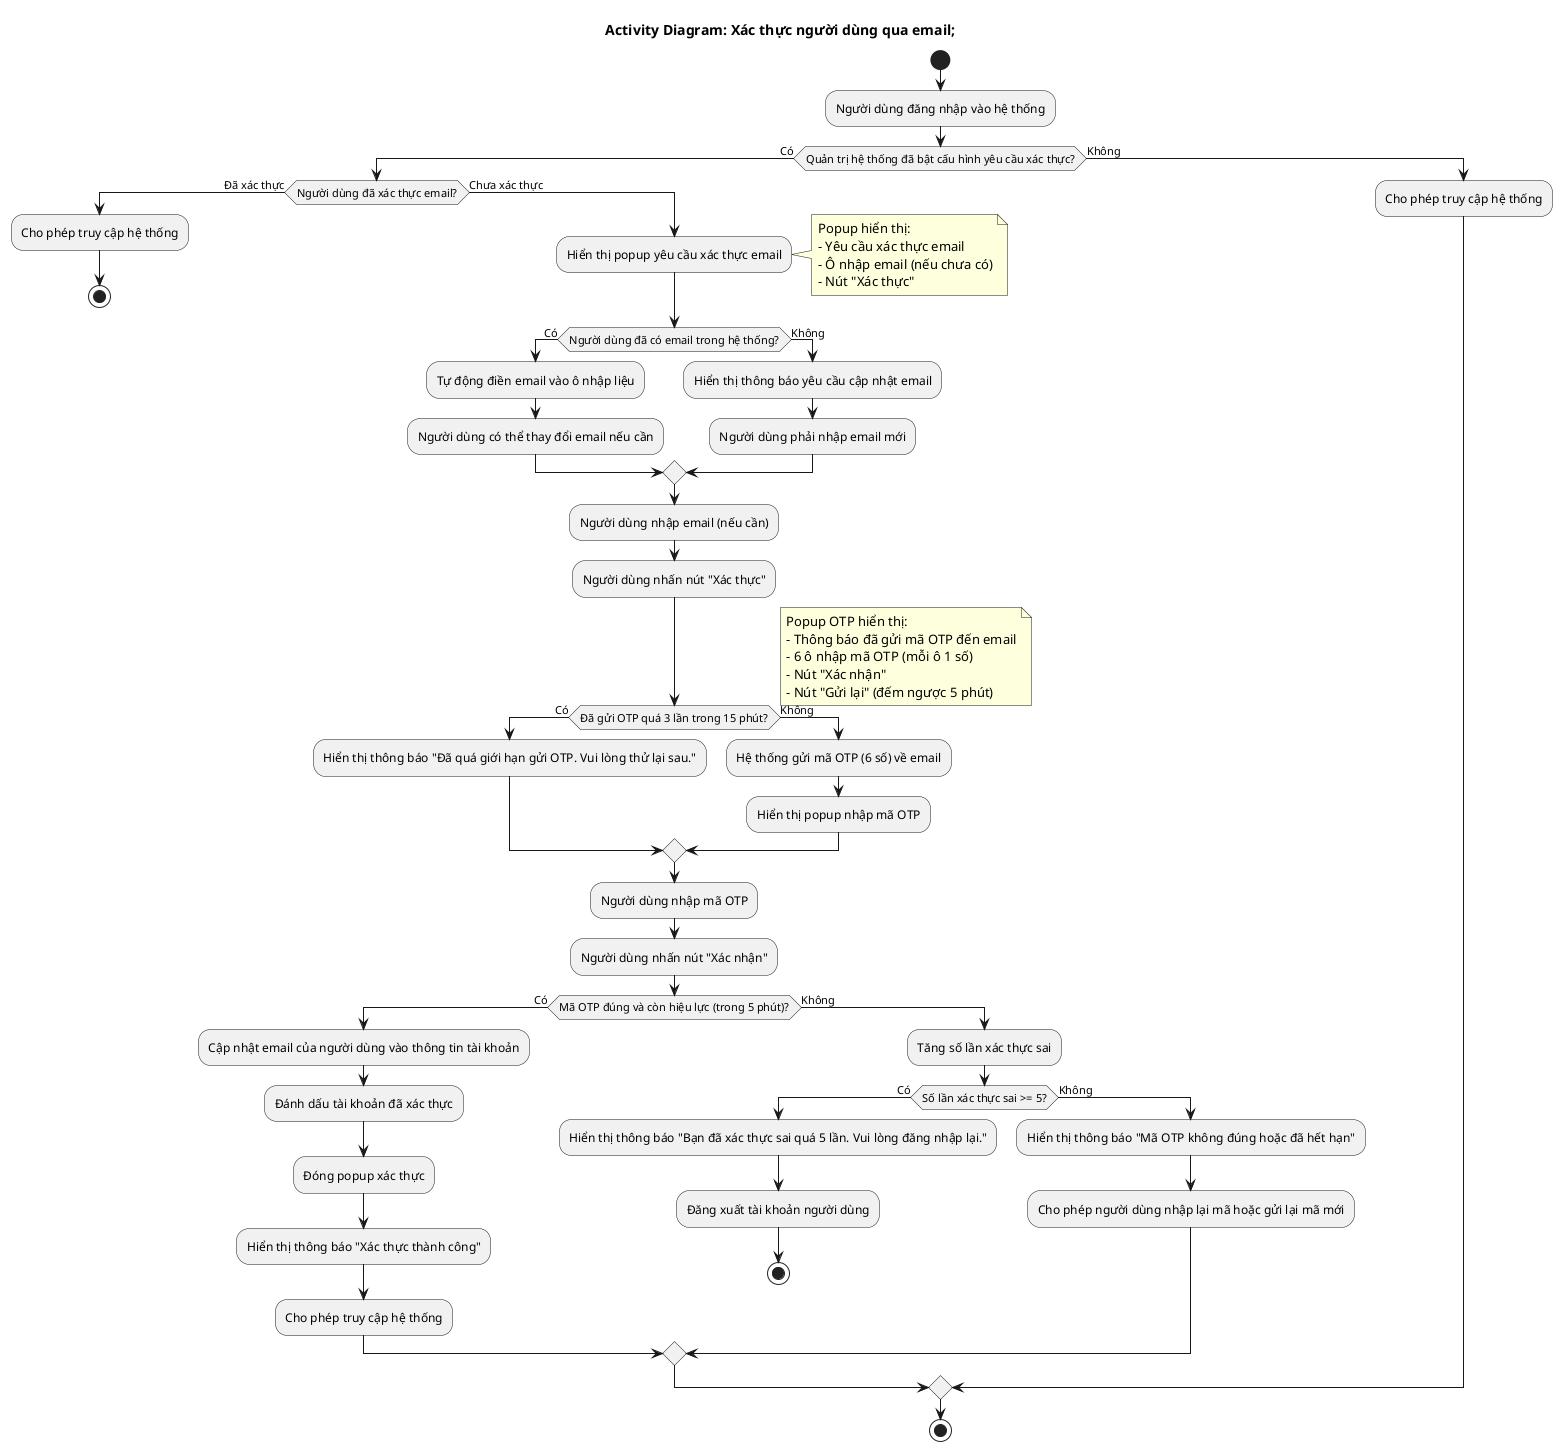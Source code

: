 @startuml AD_User_Identify
!pragma layout smetana
title Activity Diagram: Xác thực người dùng qua email;
start
:Người dùng đăng nhập vào hệ thống;
if (Quản trị hệ thống đã bật cấu hình yêu cầu xác thực?) then (Có)
  if (Người dùng đã xác thực email?) then (Đã xác thực)
    :Cho phép truy cập hệ thống;
    stop
  else (Chưa xác thực)
    :Hiển thị popup yêu cầu xác thực email;
    note right
      Popup hiển thị:
      - Yêu cầu xác thực email
      - Ô nhập email (nếu chưa có)
      - Nút "Xác thực"
    end note
    if (Người dùng đã có email trong hệ thống?) then (Có)
      :Tự động điền email vào ô nhập liệu;
      :Người dùng có thể thay đổi email nếu cần;
    else (Không)
      :Hiển thị thông báo yêu cầu cập nhật email;
      :Người dùng phải nhập email mới;
    endif
    :Người dùng nhập email (nếu cần);
    :Người dùng nhấn nút "Xác thực";
    if (Đã gửi OTP quá 3 lần trong 15 phút?) then (Có)
      :Hiển thị thông báo "Đã quá giới hạn gửi OTP. Vui lòng thử lại sau.";
    else (Không)
      :Hệ thống gửi mã OTP (6 số) về email;
      :Hiển thị popup nhập mã OTP;
    endif
    note right
      Popup OTP hiển thị:
      - Thông báo đã gửi mã OTP đến email
      - 6 ô nhập mã OTP (mỗi ô 1 số)
      - Nút "Xác nhận"
      - Nút "Gửi lại" (đếm ngược 5 phút)
    end note
    :Người dùng nhập mã OTP;
    :Người dùng nhấn nút "Xác nhận";
    if (Mã OTP đúng và còn hiệu lực (trong 5 phút)?) then (Có)
      :Cập nhật email của người dùng vào thông tin tài khoản;
      :Đánh dấu tài khoản đã xác thực;
      :Đóng popup xác thực;
      :Hiển thị thông báo "Xác thực thành công";
      :Cho phép truy cập hệ thống;
    else (Không)
      :Tăng số lần xác thực sai;
      if (Số lần xác thực sai >= 5?) then (Có)
        :Hiển thị thông báo "Bạn đã xác thực sai quá 5 lần. Vui lòng đăng nhập lại.";
        :Đăng xuất tài khoản người dùng;
        stop
      else (Không)
        :Hiển thị thông báo "Mã OTP không đúng hoặc đã hết hạn";
        :Cho phép người dùng nhập lại mã hoặc gửi lại mã mới;
      endif
    endif
  endif
else (Không)
  :Cho phép truy cập hệ thống;
endif
stop
@enduml